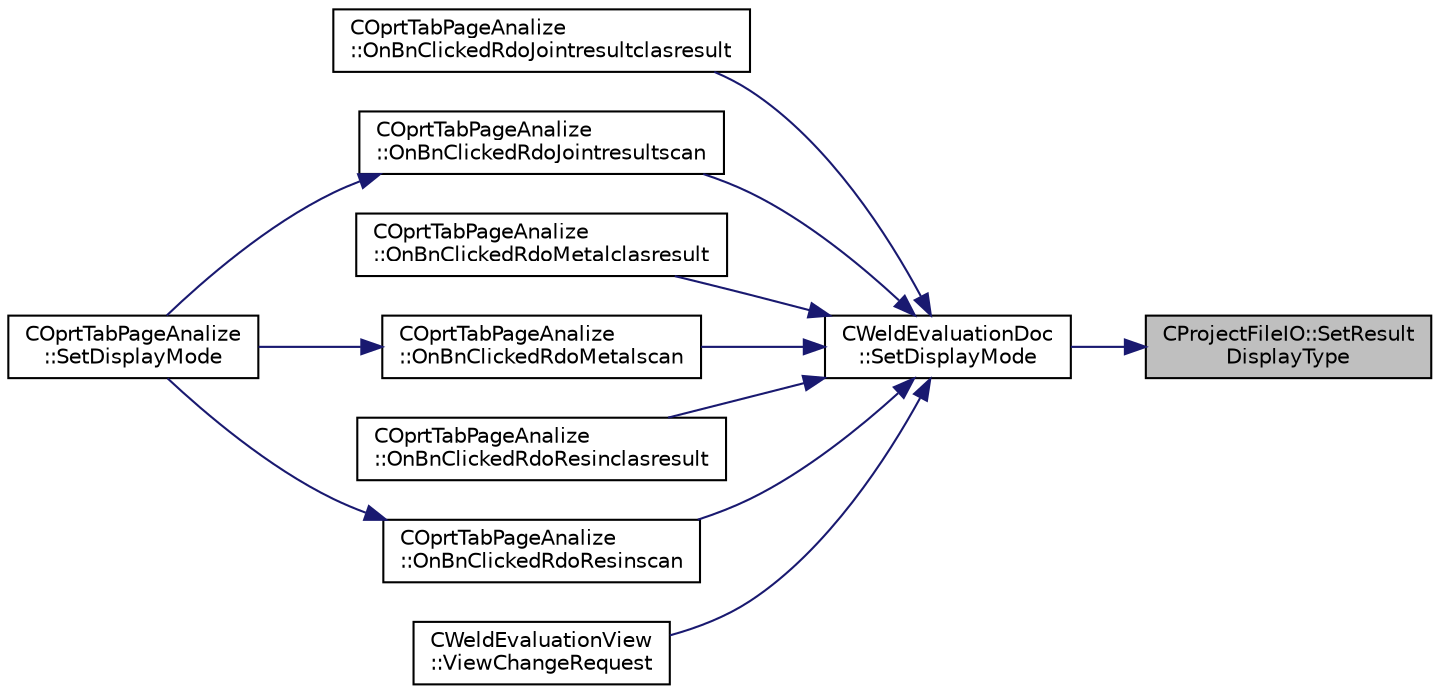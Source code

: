 digraph "CProjectFileIO::SetResultDisplayType"
{
 // LATEX_PDF_SIZE
  edge [fontname="Helvetica",fontsize="10",labelfontname="Helvetica",labelfontsize="10"];
  node [fontname="Helvetica",fontsize="10",shape=record];
  rankdir="RL";
  Node1 [label="CProjectFileIO::SetResult\lDisplayType",height=0.2,width=0.4,color="black", fillcolor="grey75", style="filled", fontcolor="black",tooltip="接合結果画像表示タイプの設定"];
  Node1 -> Node2 [dir="back",color="midnightblue",fontsize="10",style="solid",fontname="Helvetica"];
  Node2 [label="CWeldEvaluationDoc\l::SetDisplayMode",height=0.2,width=0.4,color="black", fillcolor="white", style="filled",URL="$class_c_weld_evaluation_doc.html#a8c3734ada4777e97073fd72a094bf46f",tooltip="表示モードの設定"];
  Node2 -> Node3 [dir="back",color="midnightblue",fontsize="10",style="solid",fontname="Helvetica"];
  Node3 [label="COprtTabPageAnalize\l::OnBnClickedRdoJointresultclasresult",height=0.2,width=0.4,color="black", fillcolor="white", style="filled",URL="$class_c_oprt_tab_page_analize.html#adee2f539754700ef37d0e306b728e4d6",tooltip="接合結果表示タイプ分類結果選択時処理"];
  Node2 -> Node4 [dir="back",color="midnightblue",fontsize="10",style="solid",fontname="Helvetica"];
  Node4 [label="COprtTabPageAnalize\l::OnBnClickedRdoJointresultscan",height=0.2,width=0.4,color="black", fillcolor="white", style="filled",URL="$class_c_oprt_tab_page_analize.html#a6e4c0695d90711c7c02c0dd2ea31ca71",tooltip="接合結果表示タイプスキャン選択時処理"];
  Node4 -> Node5 [dir="back",color="midnightblue",fontsize="10",style="solid",fontname="Helvetica"];
  Node5 [label="COprtTabPageAnalize\l::SetDisplayMode",height=0.2,width=0.4,color="black", fillcolor="white", style="filled",URL="$class_c_oprt_tab_page_analize.html#ad026ecbbc983699be043cf39cf611383",tooltip="表示方法の設定"];
  Node2 -> Node6 [dir="back",color="midnightblue",fontsize="10",style="solid",fontname="Helvetica"];
  Node6 [label="COprtTabPageAnalize\l::OnBnClickedRdoMetalclasresult",height=0.2,width=0.4,color="black", fillcolor="white", style="filled",URL="$class_c_oprt_tab_page_analize.html#ac82359ab4f3766594ccb083a112e9fe8",tooltip="金属面表示タイプ分類結果選択時処理"];
  Node2 -> Node7 [dir="back",color="midnightblue",fontsize="10",style="solid",fontname="Helvetica"];
  Node7 [label="COprtTabPageAnalize\l::OnBnClickedRdoMetalscan",height=0.2,width=0.4,color="black", fillcolor="white", style="filled",URL="$class_c_oprt_tab_page_analize.html#a13d39220b8346972e4eae2f1bc1ced22",tooltip="金属面表示タイプスキャン選択時処理"];
  Node7 -> Node5 [dir="back",color="midnightblue",fontsize="10",style="solid",fontname="Helvetica"];
  Node2 -> Node8 [dir="back",color="midnightblue",fontsize="10",style="solid",fontname="Helvetica"];
  Node8 [label="COprtTabPageAnalize\l::OnBnClickedRdoResinclasresult",height=0.2,width=0.4,color="black", fillcolor="white", style="filled",URL="$class_c_oprt_tab_page_analize.html#ae9f8a7e416776fe6187673306e5d3a85",tooltip="樹脂面表示タイプ分類結果選択時処理"];
  Node2 -> Node9 [dir="back",color="midnightblue",fontsize="10",style="solid",fontname="Helvetica"];
  Node9 [label="COprtTabPageAnalize\l::OnBnClickedRdoResinscan",height=0.2,width=0.4,color="black", fillcolor="white", style="filled",URL="$class_c_oprt_tab_page_analize.html#ae69d1c504a694b6b61840b1fe377e601",tooltip="樹脂面表示タイプスキャン選択時処理"];
  Node9 -> Node5 [dir="back",color="midnightblue",fontsize="10",style="solid",fontname="Helvetica"];
  Node2 -> Node10 [dir="back",color="midnightblue",fontsize="10",style="solid",fontname="Helvetica"];
  Node10 [label="CWeldEvaluationView\l::ViewChangeRequest",height=0.2,width=0.4,color="black", fillcolor="white", style="filled",URL="$class_c_weld_evaluation_view.html#a50da59446b116e48eb00b4ccc6074cdd",tooltip="表示変更リクエスト"];
}
